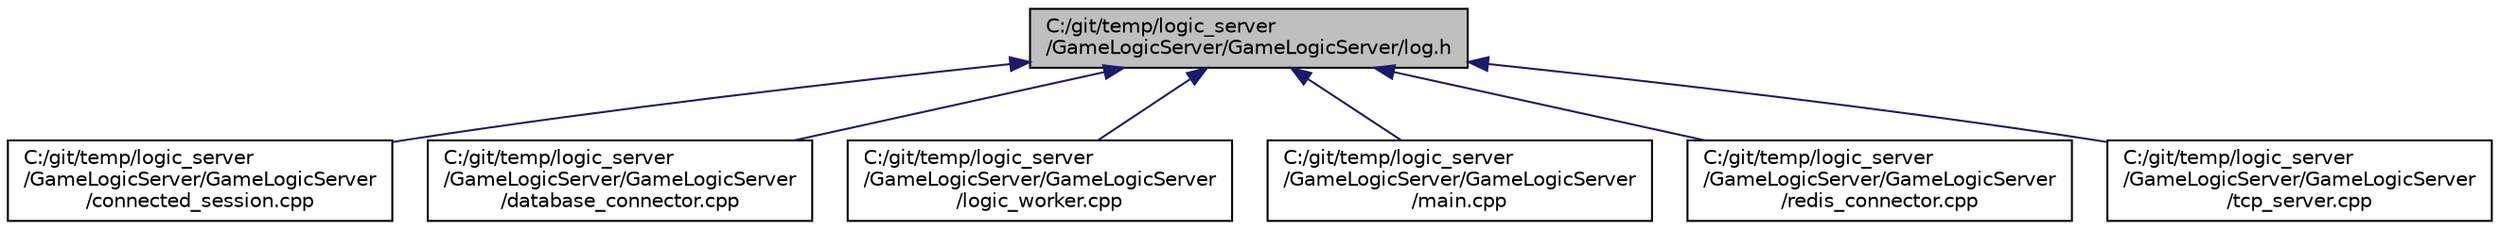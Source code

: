 digraph "C:/git/temp/logic_server/GameLogicServer/GameLogicServer/log.h"
{
  edge [fontname="Helvetica",fontsize="10",labelfontname="Helvetica",labelfontsize="10"];
  node [fontname="Helvetica",fontsize="10",shape=record];
  Node49 [label="C:/git/temp/logic_server\l/GameLogicServer/GameLogicServer/log.h",height=0.2,width=0.4,color="black", fillcolor="grey75", style="filled", fontcolor="black"];
  Node49 -> Node50 [dir="back",color="midnightblue",fontsize="10",style="solid",fontname="Helvetica"];
  Node50 [label="C:/git/temp/logic_server\l/GameLogicServer/GameLogicServer\l/connected_session.cpp",height=0.2,width=0.4,color="black", fillcolor="white", style="filled",URL="$connected__session_8cpp.html"];
  Node49 -> Node51 [dir="back",color="midnightblue",fontsize="10",style="solid",fontname="Helvetica"];
  Node51 [label="C:/git/temp/logic_server\l/GameLogicServer/GameLogicServer\l/database_connector.cpp",height=0.2,width=0.4,color="black", fillcolor="white", style="filled",URL="$database__connector_8cpp.html"];
  Node49 -> Node52 [dir="back",color="midnightblue",fontsize="10",style="solid",fontname="Helvetica"];
  Node52 [label="C:/git/temp/logic_server\l/GameLogicServer/GameLogicServer\l/logic_worker.cpp",height=0.2,width=0.4,color="black", fillcolor="white", style="filled",URL="$logic__worker_8cpp.html"];
  Node49 -> Node53 [dir="back",color="midnightblue",fontsize="10",style="solid",fontname="Helvetica"];
  Node53 [label="C:/git/temp/logic_server\l/GameLogicServer/GameLogicServer\l/main.cpp",height=0.2,width=0.4,color="black", fillcolor="white", style="filled",URL="$main_8cpp.html"];
  Node49 -> Node54 [dir="back",color="midnightblue",fontsize="10",style="solid",fontname="Helvetica"];
  Node54 [label="C:/git/temp/logic_server\l/GameLogicServer/GameLogicServer\l/redis_connector.cpp",height=0.2,width=0.4,color="black", fillcolor="white", style="filled",URL="$redis__connector_8cpp.html"];
  Node49 -> Node55 [dir="back",color="midnightblue",fontsize="10",style="solid",fontname="Helvetica"];
  Node55 [label="C:/git/temp/logic_server\l/GameLogicServer/GameLogicServer\l/tcp_server.cpp",height=0.2,width=0.4,color="black", fillcolor="white", style="filled",URL="$tcp__server_8cpp.html"];
}
